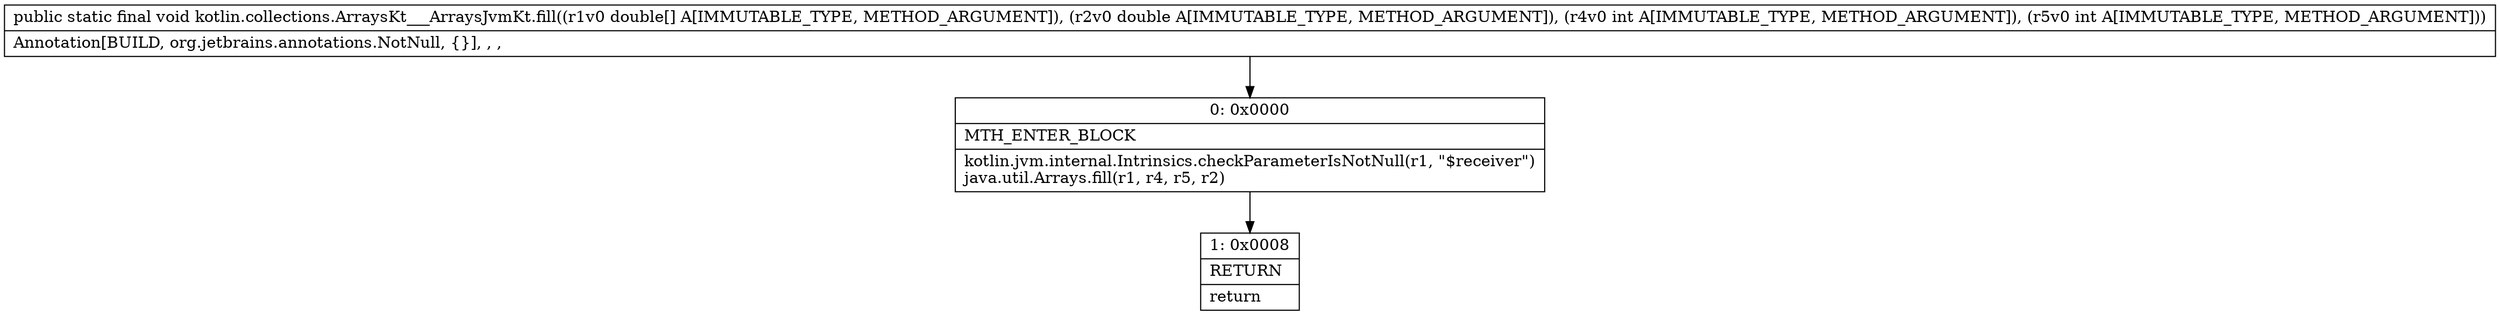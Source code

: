 digraph "CFG forkotlin.collections.ArraysKt___ArraysJvmKt.fill([DDII)V" {
Node_0 [shape=record,label="{0\:\ 0x0000|MTH_ENTER_BLOCK\l|kotlin.jvm.internal.Intrinsics.checkParameterIsNotNull(r1, \"$receiver\")\ljava.util.Arrays.fill(r1, r4, r5, r2)\l}"];
Node_1 [shape=record,label="{1\:\ 0x0008|RETURN\l|return\l}"];
MethodNode[shape=record,label="{public static final void kotlin.collections.ArraysKt___ArraysJvmKt.fill((r1v0 double[] A[IMMUTABLE_TYPE, METHOD_ARGUMENT]), (r2v0 double A[IMMUTABLE_TYPE, METHOD_ARGUMENT]), (r4v0 int A[IMMUTABLE_TYPE, METHOD_ARGUMENT]), (r5v0 int A[IMMUTABLE_TYPE, METHOD_ARGUMENT]))  | Annotation[BUILD, org.jetbrains.annotations.NotNull, \{\}], , , \l}"];
MethodNode -> Node_0;
Node_0 -> Node_1;
}

